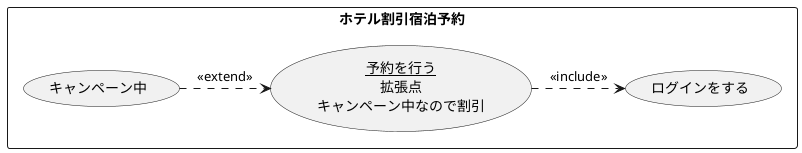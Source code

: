 @startuml ユースケース図
@startuml ユースケース図
rectangle ホテル割引宿泊予約{
usecase キャンペーン中
usecase (<u>予約を行う</u>\n拡張点\nキャンペーン中なので割引) as input
usecase ログインをする
}
キャンペーン中.> (input) : <<extend>>
input.> ログインをする: << include >>
@enduml